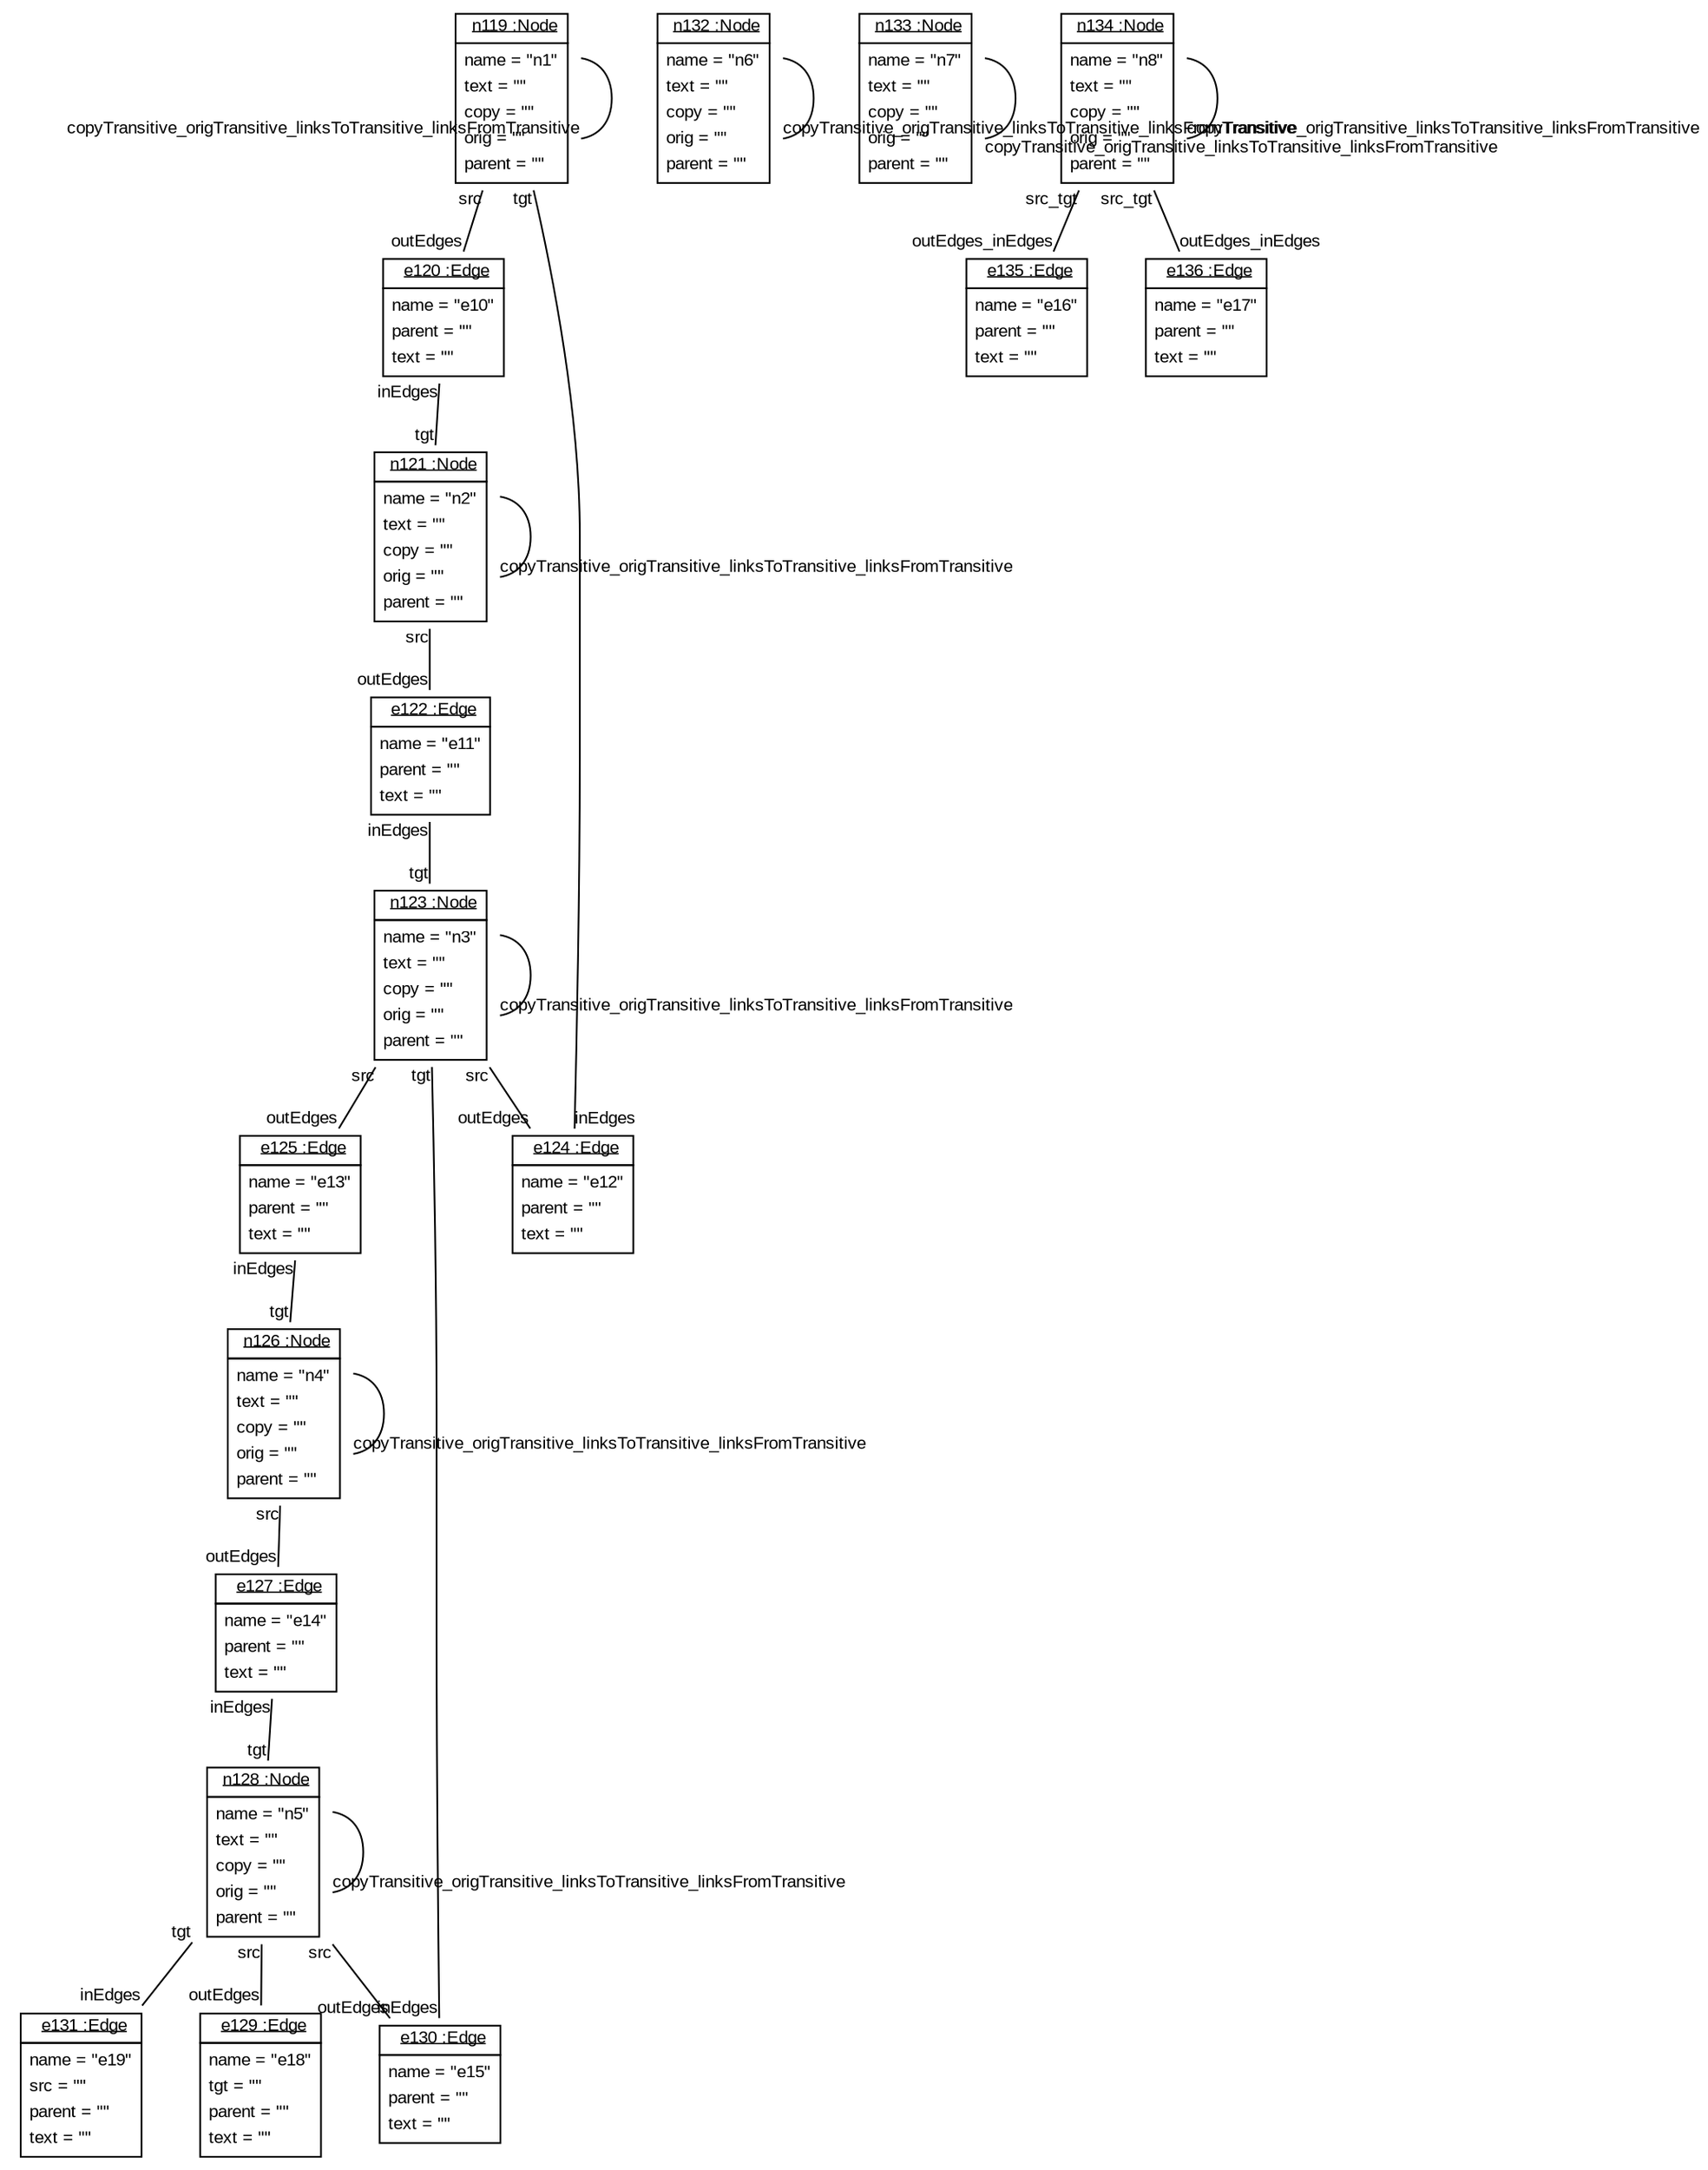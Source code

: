 graph ObjectDiagram {
   node [shape = none, fontsize = 10, fontname = "Arial"];
   edge [fontsize = 10, fontname = "Arial"];
   compound=true;

n119 [label=<<table border='0' cellborder='1' cellspacing='0'> <tr> <td href="../examples/org/sdmlib/examples/helloworld/Node.java"> <u>n119 :Node</u></td></tr><tr><td><table border='0' cellborder='0' cellspacing='0'><tr><td align='left'>name = "n1"</td></tr><tr><td align='left'>text = ""</td></tr><tr><td align='left'>copy = ""</td></tr><tr><td align='left'>orig = ""</td></tr><tr><td align='left'>parent = ""</td></tr></table></td></tr></table>>];
e120 [label=<<table border='0' cellborder='1' cellspacing='0'> <tr> <td href="../examples/org/sdmlib/examples/helloworld/Edge.java"> <u>e120 :Edge</u></td></tr><tr><td><table border='0' cellborder='0' cellspacing='0'><tr><td align='left'>name = "e10"</td></tr><tr><td align='left'>parent = ""</td></tr><tr><td align='left'>text = ""</td></tr></table></td></tr></table>>];
n121 [label=<<table border='0' cellborder='1' cellspacing='0'> <tr> <td href="../examples/org/sdmlib/examples/helloworld/Node.java"> <u>n121 :Node</u></td></tr><tr><td><table border='0' cellborder='0' cellspacing='0'><tr><td align='left'>name = "n2"</td></tr><tr><td align='left'>text = ""</td></tr><tr><td align='left'>copy = ""</td></tr><tr><td align='left'>orig = ""</td></tr><tr><td align='left'>parent = ""</td></tr></table></td></tr></table>>];
e122 [label=<<table border='0' cellborder='1' cellspacing='0'> <tr> <td href="../examples/org/sdmlib/examples/helloworld/Edge.java"> <u>e122 :Edge</u></td></tr><tr><td><table border='0' cellborder='0' cellspacing='0'><tr><td align='left'>name = "e11"</td></tr><tr><td align='left'>parent = ""</td></tr><tr><td align='left'>text = ""</td></tr></table></td></tr></table>>];
n123 [label=<<table border='0' cellborder='1' cellspacing='0'> <tr> <td href="../examples/org/sdmlib/examples/helloworld/Node.java"> <u>n123 :Node</u></td></tr><tr><td><table border='0' cellborder='0' cellspacing='0'><tr><td align='left'>name = "n3"</td></tr><tr><td align='left'>text = ""</td></tr><tr><td align='left'>copy = ""</td></tr><tr><td align='left'>orig = ""</td></tr><tr><td align='left'>parent = ""</td></tr></table></td></tr></table>>];
e124 [label=<<table border='0' cellborder='1' cellspacing='0'> <tr> <td href="../examples/org/sdmlib/examples/helloworld/Edge.java"> <u>e124 :Edge</u></td></tr><tr><td><table border='0' cellborder='0' cellspacing='0'><tr><td align='left'>name = "e12"</td></tr><tr><td align='left'>parent = ""</td></tr><tr><td align='left'>text = ""</td></tr></table></td></tr></table>>];
e125 [label=<<table border='0' cellborder='1' cellspacing='0'> <tr> <td href="../examples/org/sdmlib/examples/helloworld/Edge.java"> <u>e125 :Edge</u></td></tr><tr><td><table border='0' cellborder='0' cellspacing='0'><tr><td align='left'>name = "e13"</td></tr><tr><td align='left'>parent = ""</td></tr><tr><td align='left'>text = ""</td></tr></table></td></tr></table>>];
n126 [label=<<table border='0' cellborder='1' cellspacing='0'> <tr> <td href="../examples/org/sdmlib/examples/helloworld/Node.java"> <u>n126 :Node</u></td></tr><tr><td><table border='0' cellborder='0' cellspacing='0'><tr><td align='left'>name = "n4"</td></tr><tr><td align='left'>text = ""</td></tr><tr><td align='left'>copy = ""</td></tr><tr><td align='left'>orig = ""</td></tr><tr><td align='left'>parent = ""</td></tr></table></td></tr></table>>];
e127 [label=<<table border='0' cellborder='1' cellspacing='0'> <tr> <td href="../examples/org/sdmlib/examples/helloworld/Edge.java"> <u>e127 :Edge</u></td></tr><tr><td><table border='0' cellborder='0' cellspacing='0'><tr><td align='left'>name = "e14"</td></tr><tr><td align='left'>parent = ""</td></tr><tr><td align='left'>text = ""</td></tr></table></td></tr></table>>];
n128 [label=<<table border='0' cellborder='1' cellspacing='0'> <tr> <td href="../examples/org/sdmlib/examples/helloworld/Node.java"> <u>n128 :Node</u></td></tr><tr><td><table border='0' cellborder='0' cellspacing='0'><tr><td align='left'>name = "n5"</td></tr><tr><td align='left'>text = ""</td></tr><tr><td align='left'>copy = ""</td></tr><tr><td align='left'>orig = ""</td></tr><tr><td align='left'>parent = ""</td></tr></table></td></tr></table>>];
e129 [label=<<table border='0' cellborder='1' cellspacing='0'> <tr> <td href="../examples/org/sdmlib/examples/helloworld/Edge.java"> <u>e129 :Edge</u></td></tr><tr><td><table border='0' cellborder='0' cellspacing='0'><tr><td align='left'>name = "e18"</td></tr><tr><td align='left'>tgt = ""</td></tr><tr><td align='left'>parent = ""</td></tr><tr><td align='left'>text = ""</td></tr></table></td></tr></table>>];
e130 [label=<<table border='0' cellborder='1' cellspacing='0'> <tr> <td href="../examples/org/sdmlib/examples/helloworld/Edge.java"> <u>e130 :Edge</u></td></tr><tr><td><table border='0' cellborder='0' cellspacing='0'><tr><td align='left'>name = "e15"</td></tr><tr><td align='left'>parent = ""</td></tr><tr><td align='left'>text = ""</td></tr></table></td></tr></table>>];
e131 [label=<<table border='0' cellborder='1' cellspacing='0'> <tr> <td href="../examples/org/sdmlib/examples/helloworld/Edge.java"> <u>e131 :Edge</u></td></tr><tr><td><table border='0' cellborder='0' cellspacing='0'><tr><td align='left'>name = "e19"</td></tr><tr><td align='left'>src = ""</td></tr><tr><td align='left'>parent = ""</td></tr><tr><td align='left'>text = ""</td></tr></table></td></tr></table>>];
n132 [label=<<table border='0' cellborder='1' cellspacing='0'> <tr> <td href="../examples/org/sdmlib/examples/helloworld/Node.java"> <u>n132 :Node</u></td></tr><tr><td><table border='0' cellborder='0' cellspacing='0'><tr><td align='left'>name = "n6"</td></tr><tr><td align='left'>text = ""</td></tr><tr><td align='left'>copy = ""</td></tr><tr><td align='left'>orig = ""</td></tr><tr><td align='left'>parent = ""</td></tr></table></td></tr></table>>];
n133 [label=<<table border='0' cellborder='1' cellspacing='0'> <tr> <td href="../examples/org/sdmlib/examples/helloworld/Node.java"> <u>n133 :Node</u></td></tr><tr><td><table border='0' cellborder='0' cellspacing='0'><tr><td align='left'>name = "n7"</td></tr><tr><td align='left'>text = ""</td></tr><tr><td align='left'>copy = ""</td></tr><tr><td align='left'>orig = ""</td></tr><tr><td align='left'>parent = ""</td></tr></table></td></tr></table>>];
n134 [label=<<table border='0' cellborder='1' cellspacing='0'> <tr> <td href="../examples/org/sdmlib/examples/helloworld/Node.java"> <u>n134 :Node</u></td></tr><tr><td><table border='0' cellborder='0' cellspacing='0'><tr><td align='left'>name = "n8"</td></tr><tr><td align='left'>text = ""</td></tr><tr><td align='left'>copy = ""</td></tr><tr><td align='left'>orig = ""</td></tr><tr><td align='left'>parent = ""</td></tr></table></td></tr></table>>];
e135 [label=<<table border='0' cellborder='1' cellspacing='0'> <tr> <td href="../examples/org/sdmlib/examples/helloworld/Edge.java"> <u>e135 :Edge</u></td></tr><tr><td><table border='0' cellborder='0' cellspacing='0'><tr><td align='left'>name = "e16"</td></tr><tr><td align='left'>parent = ""</td></tr><tr><td align='left'>text = ""</td></tr></table></td></tr></table>>];
e136 [label=<<table border='0' cellborder='1' cellspacing='0'> <tr> <td href="../examples/org/sdmlib/examples/helloworld/Edge.java"> <u>e136 :Edge</u></td></tr><tr><td><table border='0' cellborder='0' cellspacing='0'><tr><td align='left'>name = "e17"</td></tr><tr><td align='left'>parent = ""</td></tr><tr><td align='left'>text = ""</td></tr></table></td></tr></table>>];

n119 -- e120 [headlabel = "outEdges" taillabel = "src"];
n119 -- e124 [headlabel = "inEdges" taillabel = "tgt"];
n119 -- n119 [headlabel = "copyTransitive_origTransitive_linksToTransitive_linksFromTransitive" taillabel = ""];
e120 -- n121 [headlabel = "tgt" taillabel = "inEdges"];
n121 -- e122 [headlabel = "outEdges" taillabel = "src"];
n121 -- n121 [headlabel = "copyTransitive_origTransitive_linksToTransitive_linksFromTransitive" taillabel = ""];
e122 -- n123 [headlabel = "tgt" taillabel = "inEdges"];
n123 -- e124 [headlabel = "outEdges" taillabel = "src"];
n123 -- e125 [headlabel = "outEdges" taillabel = "src"];
n123 -- e130 [headlabel = "inEdges" taillabel = "tgt"];
n123 -- n123 [headlabel = "copyTransitive_origTransitive_linksToTransitive_linksFromTransitive" taillabel = ""];
e125 -- n126 [headlabel = "tgt" taillabel = "inEdges"];
n126 -- e127 [headlabel = "outEdges" taillabel = "src"];
n126 -- n126 [headlabel = "copyTransitive_origTransitive_linksToTransitive_linksFromTransitive" taillabel = ""];
e127 -- n128 [headlabel = "tgt" taillabel = "inEdges"];
n128 -- e129 [headlabel = "outEdges" taillabel = "src"];
n128 -- e130 [headlabel = "outEdges" taillabel = "src"];
n128 -- e131 [headlabel = "inEdges" taillabel = "tgt"];
n128 -- n128 [headlabel = "copyTransitive_origTransitive_linksToTransitive_linksFromTransitive" taillabel = ""];
n132 -- n132 [headlabel = "copyTransitive_origTransitive_linksToTransitive_linksFromTransitive" taillabel = ""];
n133 -- n133 [headlabel = "copyTransitive_origTransitive_linksToTransitive_linksFromTransitive" taillabel = ""];
n134 -- e135 [headlabel = "outEdges_inEdges" taillabel = "src_tgt"];
n134 -- e136 [headlabel = "outEdges_inEdges" taillabel = "src_tgt"];
n134 -- n134 [headlabel = "copyTransitive_origTransitive_linksToTransitive_linksFromTransitive" taillabel = ""];
}
